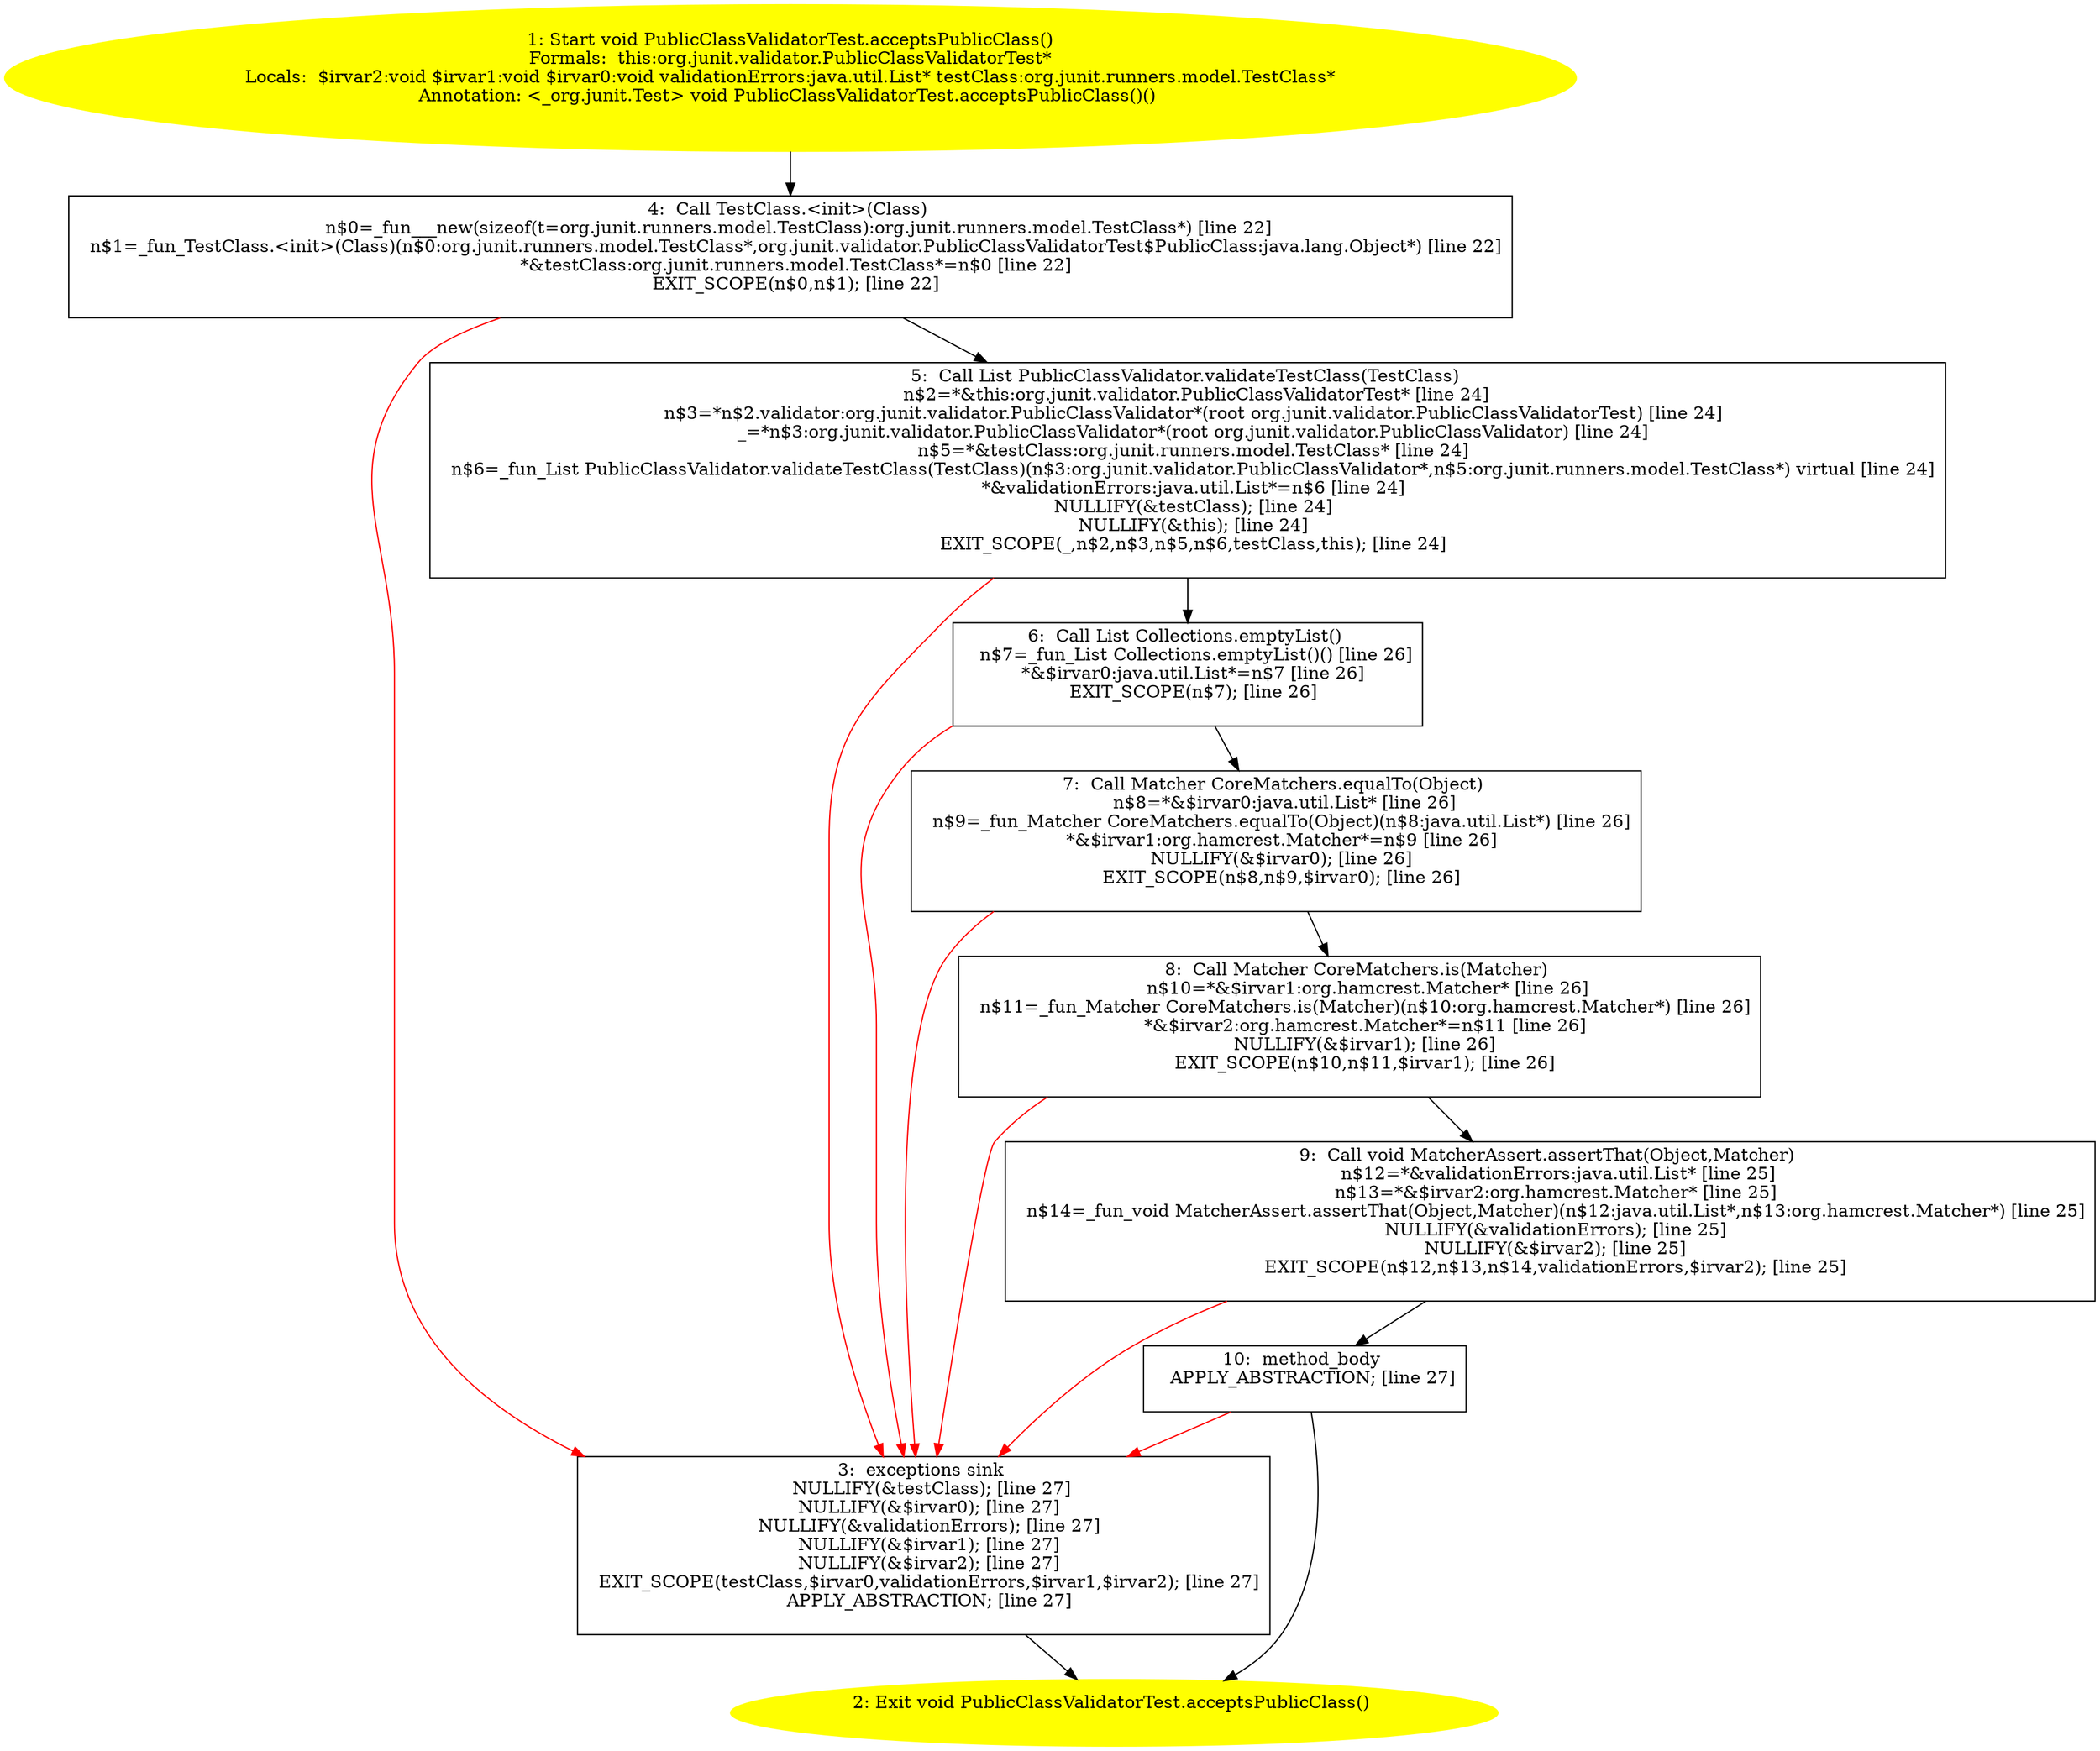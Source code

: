 /* @generated */
digraph cfg {
"org.junit.validator.PublicClassValidatorTest.acceptsPublicClass():void.4b4cea0764f0393dadd3cd5cf5fe4241_1" [label="1: Start void PublicClassValidatorTest.acceptsPublicClass()\nFormals:  this:org.junit.validator.PublicClassValidatorTest*\nLocals:  $irvar2:void $irvar1:void $irvar0:void validationErrors:java.util.List* testClass:org.junit.runners.model.TestClass*\nAnnotation: <_org.junit.Test> void PublicClassValidatorTest.acceptsPublicClass()() \n  " color=yellow style=filled]
	

	 "org.junit.validator.PublicClassValidatorTest.acceptsPublicClass():void.4b4cea0764f0393dadd3cd5cf5fe4241_1" -> "org.junit.validator.PublicClassValidatorTest.acceptsPublicClass():void.4b4cea0764f0393dadd3cd5cf5fe4241_4" ;
"org.junit.validator.PublicClassValidatorTest.acceptsPublicClass():void.4b4cea0764f0393dadd3cd5cf5fe4241_2" [label="2: Exit void PublicClassValidatorTest.acceptsPublicClass() \n  " color=yellow style=filled]
	

"org.junit.validator.PublicClassValidatorTest.acceptsPublicClass():void.4b4cea0764f0393dadd3cd5cf5fe4241_3" [label="3:  exceptions sink \n   NULLIFY(&testClass); [line 27]\n  NULLIFY(&$irvar0); [line 27]\n  NULLIFY(&validationErrors); [line 27]\n  NULLIFY(&$irvar1); [line 27]\n  NULLIFY(&$irvar2); [line 27]\n  EXIT_SCOPE(testClass,$irvar0,validationErrors,$irvar1,$irvar2); [line 27]\n  APPLY_ABSTRACTION; [line 27]\n " shape="box"]
	

	 "org.junit.validator.PublicClassValidatorTest.acceptsPublicClass():void.4b4cea0764f0393dadd3cd5cf5fe4241_3" -> "org.junit.validator.PublicClassValidatorTest.acceptsPublicClass():void.4b4cea0764f0393dadd3cd5cf5fe4241_2" ;
"org.junit.validator.PublicClassValidatorTest.acceptsPublicClass():void.4b4cea0764f0393dadd3cd5cf5fe4241_4" [label="4:  Call TestClass.<init>(Class) \n   n$0=_fun___new(sizeof(t=org.junit.runners.model.TestClass):org.junit.runners.model.TestClass*) [line 22]\n  n$1=_fun_TestClass.<init>(Class)(n$0:org.junit.runners.model.TestClass*,org.junit.validator.PublicClassValidatorTest$PublicClass:java.lang.Object*) [line 22]\n  *&testClass:org.junit.runners.model.TestClass*=n$0 [line 22]\n  EXIT_SCOPE(n$0,n$1); [line 22]\n " shape="box"]
	

	 "org.junit.validator.PublicClassValidatorTest.acceptsPublicClass():void.4b4cea0764f0393dadd3cd5cf5fe4241_4" -> "org.junit.validator.PublicClassValidatorTest.acceptsPublicClass():void.4b4cea0764f0393dadd3cd5cf5fe4241_5" ;
	 "org.junit.validator.PublicClassValidatorTest.acceptsPublicClass():void.4b4cea0764f0393dadd3cd5cf5fe4241_4" -> "org.junit.validator.PublicClassValidatorTest.acceptsPublicClass():void.4b4cea0764f0393dadd3cd5cf5fe4241_3" [color="red" ];
"org.junit.validator.PublicClassValidatorTest.acceptsPublicClass():void.4b4cea0764f0393dadd3cd5cf5fe4241_5" [label="5:  Call List PublicClassValidator.validateTestClass(TestClass) \n   n$2=*&this:org.junit.validator.PublicClassValidatorTest* [line 24]\n  n$3=*n$2.validator:org.junit.validator.PublicClassValidator*(root org.junit.validator.PublicClassValidatorTest) [line 24]\n  _=*n$3:org.junit.validator.PublicClassValidator*(root org.junit.validator.PublicClassValidator) [line 24]\n  n$5=*&testClass:org.junit.runners.model.TestClass* [line 24]\n  n$6=_fun_List PublicClassValidator.validateTestClass(TestClass)(n$3:org.junit.validator.PublicClassValidator*,n$5:org.junit.runners.model.TestClass*) virtual [line 24]\n  *&validationErrors:java.util.List*=n$6 [line 24]\n  NULLIFY(&testClass); [line 24]\n  NULLIFY(&this); [line 24]\n  EXIT_SCOPE(_,n$2,n$3,n$5,n$6,testClass,this); [line 24]\n " shape="box"]
	

	 "org.junit.validator.PublicClassValidatorTest.acceptsPublicClass():void.4b4cea0764f0393dadd3cd5cf5fe4241_5" -> "org.junit.validator.PublicClassValidatorTest.acceptsPublicClass():void.4b4cea0764f0393dadd3cd5cf5fe4241_6" ;
	 "org.junit.validator.PublicClassValidatorTest.acceptsPublicClass():void.4b4cea0764f0393dadd3cd5cf5fe4241_5" -> "org.junit.validator.PublicClassValidatorTest.acceptsPublicClass():void.4b4cea0764f0393dadd3cd5cf5fe4241_3" [color="red" ];
"org.junit.validator.PublicClassValidatorTest.acceptsPublicClass():void.4b4cea0764f0393dadd3cd5cf5fe4241_6" [label="6:  Call List Collections.emptyList() \n   n$7=_fun_List Collections.emptyList()() [line 26]\n  *&$irvar0:java.util.List*=n$7 [line 26]\n  EXIT_SCOPE(n$7); [line 26]\n " shape="box"]
	

	 "org.junit.validator.PublicClassValidatorTest.acceptsPublicClass():void.4b4cea0764f0393dadd3cd5cf5fe4241_6" -> "org.junit.validator.PublicClassValidatorTest.acceptsPublicClass():void.4b4cea0764f0393dadd3cd5cf5fe4241_7" ;
	 "org.junit.validator.PublicClassValidatorTest.acceptsPublicClass():void.4b4cea0764f0393dadd3cd5cf5fe4241_6" -> "org.junit.validator.PublicClassValidatorTest.acceptsPublicClass():void.4b4cea0764f0393dadd3cd5cf5fe4241_3" [color="red" ];
"org.junit.validator.PublicClassValidatorTest.acceptsPublicClass():void.4b4cea0764f0393dadd3cd5cf5fe4241_7" [label="7:  Call Matcher CoreMatchers.equalTo(Object) \n   n$8=*&$irvar0:java.util.List* [line 26]\n  n$9=_fun_Matcher CoreMatchers.equalTo(Object)(n$8:java.util.List*) [line 26]\n  *&$irvar1:org.hamcrest.Matcher*=n$9 [line 26]\n  NULLIFY(&$irvar0); [line 26]\n  EXIT_SCOPE(n$8,n$9,$irvar0); [line 26]\n " shape="box"]
	

	 "org.junit.validator.PublicClassValidatorTest.acceptsPublicClass():void.4b4cea0764f0393dadd3cd5cf5fe4241_7" -> "org.junit.validator.PublicClassValidatorTest.acceptsPublicClass():void.4b4cea0764f0393dadd3cd5cf5fe4241_8" ;
	 "org.junit.validator.PublicClassValidatorTest.acceptsPublicClass():void.4b4cea0764f0393dadd3cd5cf5fe4241_7" -> "org.junit.validator.PublicClassValidatorTest.acceptsPublicClass():void.4b4cea0764f0393dadd3cd5cf5fe4241_3" [color="red" ];
"org.junit.validator.PublicClassValidatorTest.acceptsPublicClass():void.4b4cea0764f0393dadd3cd5cf5fe4241_8" [label="8:  Call Matcher CoreMatchers.is(Matcher) \n   n$10=*&$irvar1:org.hamcrest.Matcher* [line 26]\n  n$11=_fun_Matcher CoreMatchers.is(Matcher)(n$10:org.hamcrest.Matcher*) [line 26]\n  *&$irvar2:org.hamcrest.Matcher*=n$11 [line 26]\n  NULLIFY(&$irvar1); [line 26]\n  EXIT_SCOPE(n$10,n$11,$irvar1); [line 26]\n " shape="box"]
	

	 "org.junit.validator.PublicClassValidatorTest.acceptsPublicClass():void.4b4cea0764f0393dadd3cd5cf5fe4241_8" -> "org.junit.validator.PublicClassValidatorTest.acceptsPublicClass():void.4b4cea0764f0393dadd3cd5cf5fe4241_9" ;
	 "org.junit.validator.PublicClassValidatorTest.acceptsPublicClass():void.4b4cea0764f0393dadd3cd5cf5fe4241_8" -> "org.junit.validator.PublicClassValidatorTest.acceptsPublicClass():void.4b4cea0764f0393dadd3cd5cf5fe4241_3" [color="red" ];
"org.junit.validator.PublicClassValidatorTest.acceptsPublicClass():void.4b4cea0764f0393dadd3cd5cf5fe4241_9" [label="9:  Call void MatcherAssert.assertThat(Object,Matcher) \n   n$12=*&validationErrors:java.util.List* [line 25]\n  n$13=*&$irvar2:org.hamcrest.Matcher* [line 25]\n  n$14=_fun_void MatcherAssert.assertThat(Object,Matcher)(n$12:java.util.List*,n$13:org.hamcrest.Matcher*) [line 25]\n  NULLIFY(&validationErrors); [line 25]\n  NULLIFY(&$irvar2); [line 25]\n  EXIT_SCOPE(n$12,n$13,n$14,validationErrors,$irvar2); [line 25]\n " shape="box"]
	

	 "org.junit.validator.PublicClassValidatorTest.acceptsPublicClass():void.4b4cea0764f0393dadd3cd5cf5fe4241_9" -> "org.junit.validator.PublicClassValidatorTest.acceptsPublicClass():void.4b4cea0764f0393dadd3cd5cf5fe4241_10" ;
	 "org.junit.validator.PublicClassValidatorTest.acceptsPublicClass():void.4b4cea0764f0393dadd3cd5cf5fe4241_9" -> "org.junit.validator.PublicClassValidatorTest.acceptsPublicClass():void.4b4cea0764f0393dadd3cd5cf5fe4241_3" [color="red" ];
"org.junit.validator.PublicClassValidatorTest.acceptsPublicClass():void.4b4cea0764f0393dadd3cd5cf5fe4241_10" [label="10:  method_body \n   APPLY_ABSTRACTION; [line 27]\n " shape="box"]
	

	 "org.junit.validator.PublicClassValidatorTest.acceptsPublicClass():void.4b4cea0764f0393dadd3cd5cf5fe4241_10" -> "org.junit.validator.PublicClassValidatorTest.acceptsPublicClass():void.4b4cea0764f0393dadd3cd5cf5fe4241_2" ;
	 "org.junit.validator.PublicClassValidatorTest.acceptsPublicClass():void.4b4cea0764f0393dadd3cd5cf5fe4241_10" -> "org.junit.validator.PublicClassValidatorTest.acceptsPublicClass():void.4b4cea0764f0393dadd3cd5cf5fe4241_3" [color="red" ];
}
